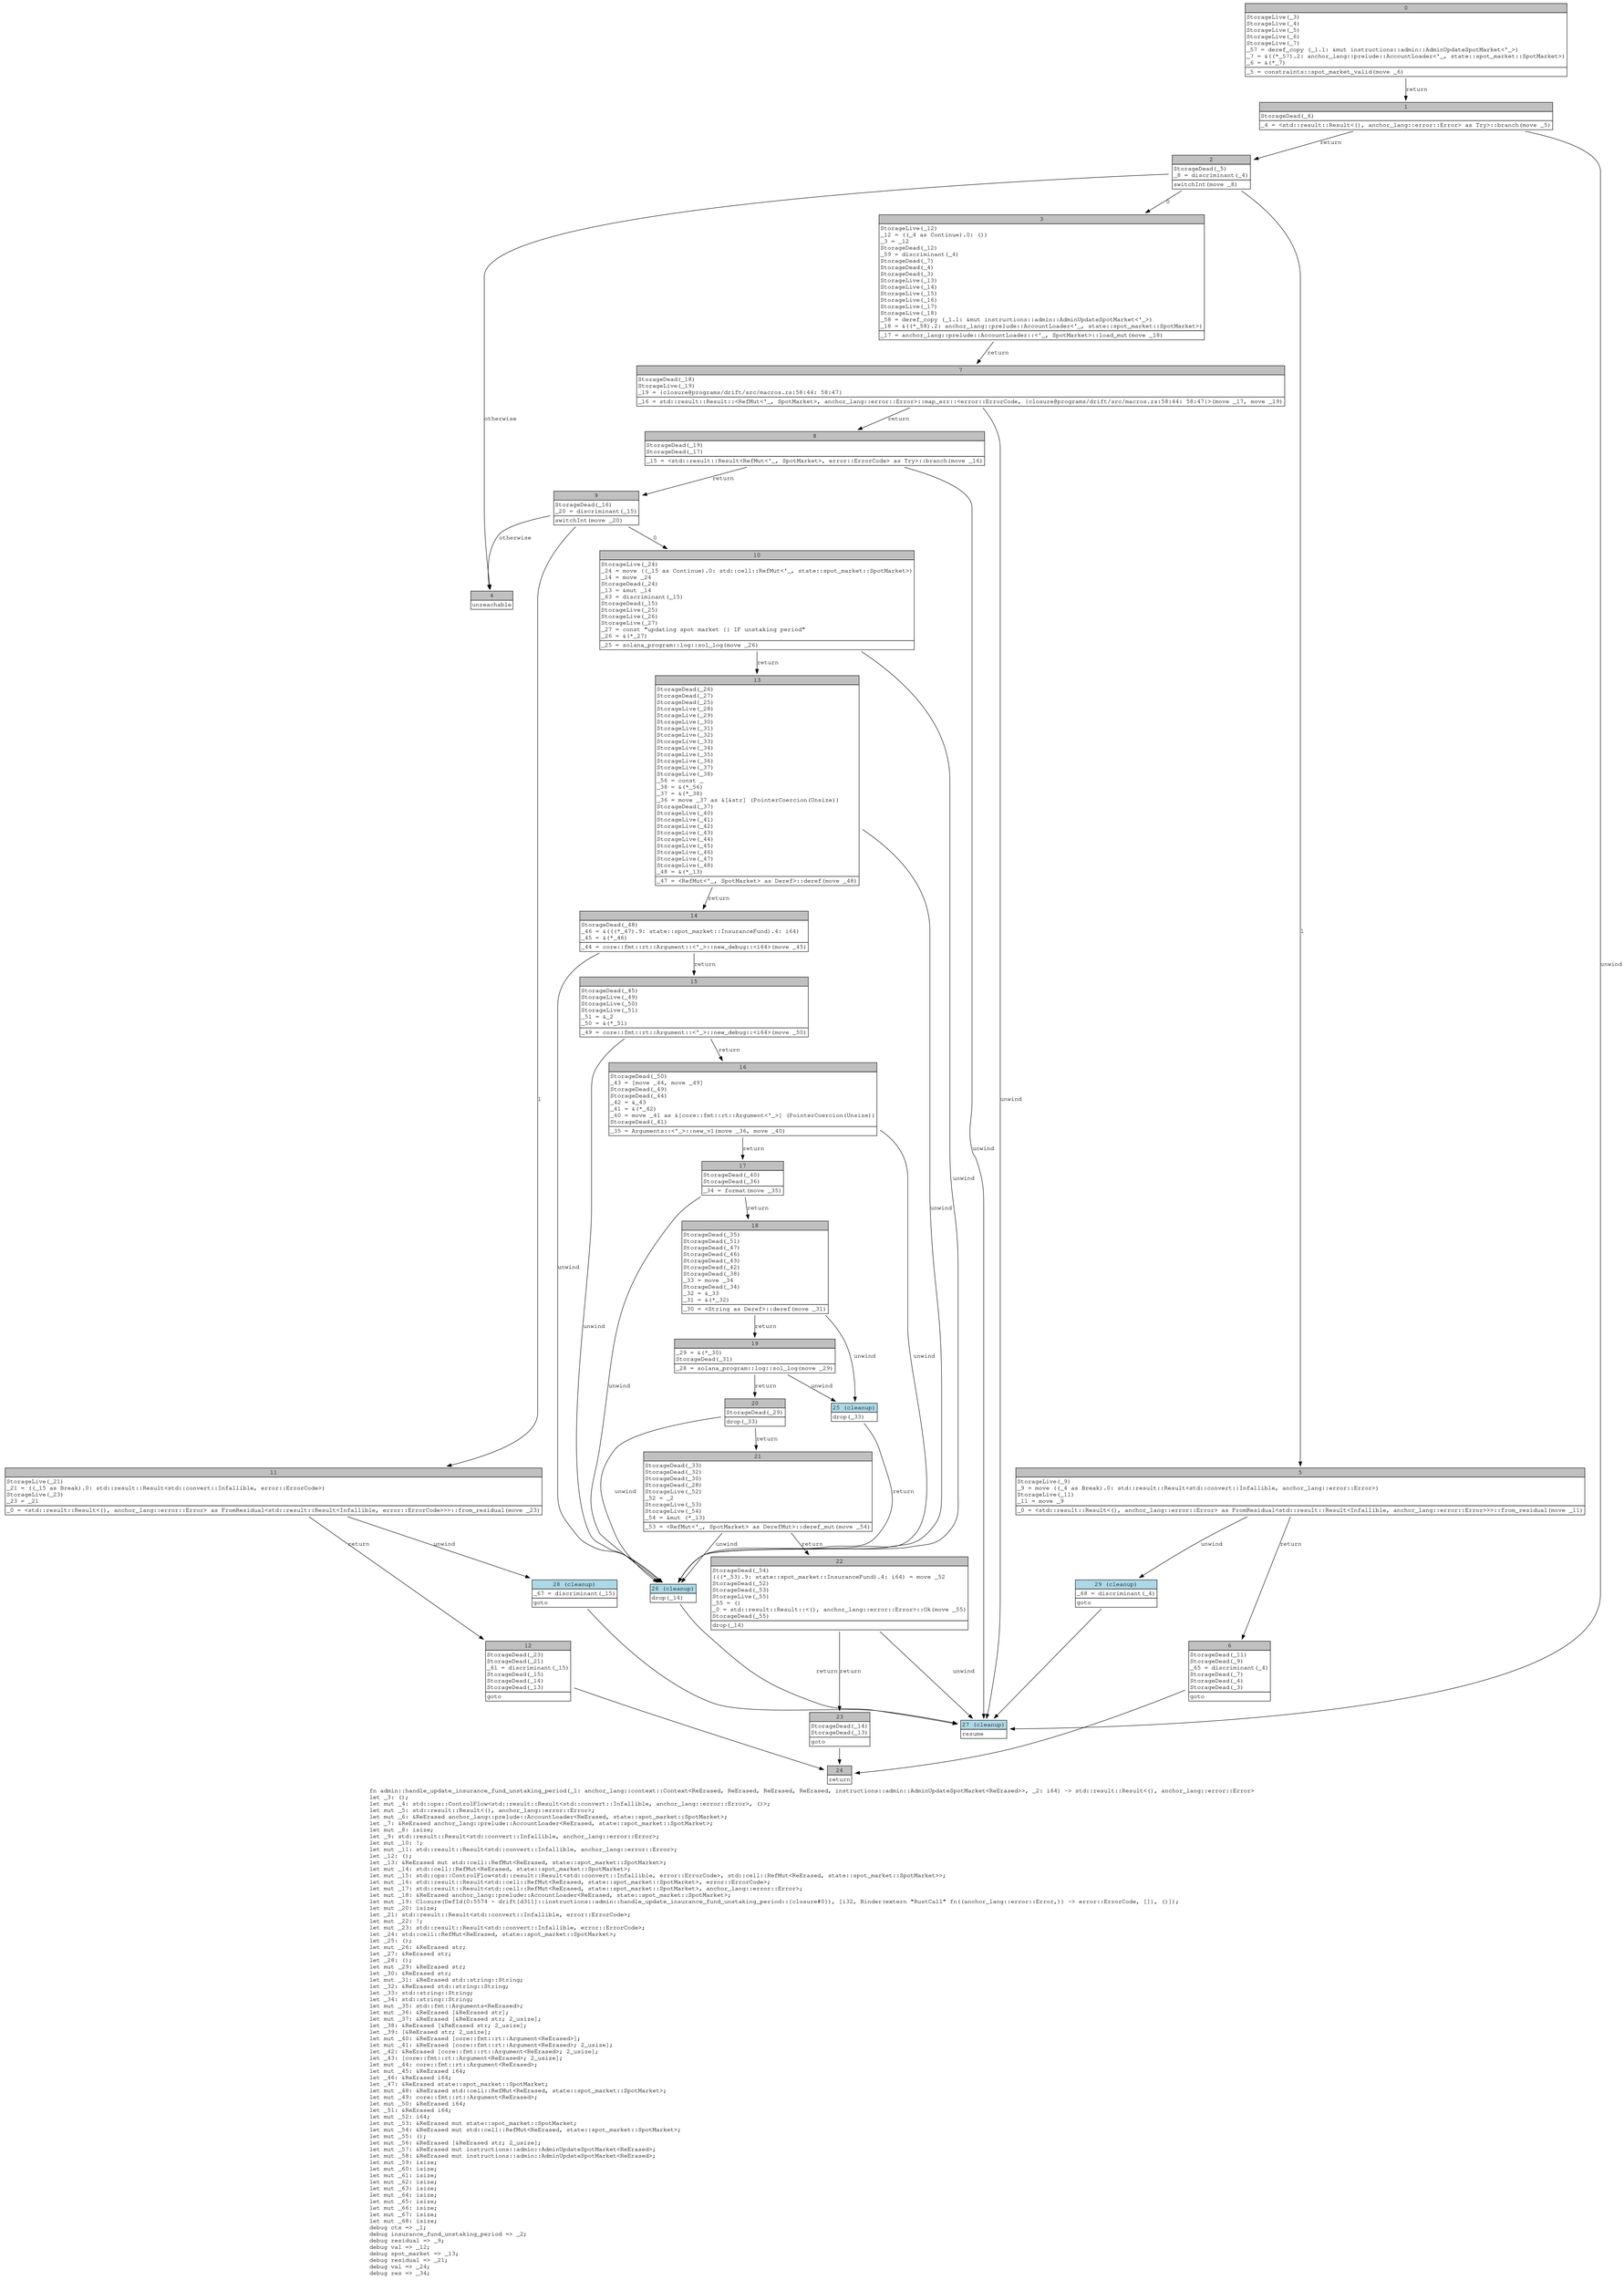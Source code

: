 digraph Mir_0_5573 {
    graph [fontname="Courier, monospace"];
    node [fontname="Courier, monospace"];
    edge [fontname="Courier, monospace"];
    label=<fn admin::handle_update_insurance_fund_unstaking_period(_1: anchor_lang::context::Context&lt;ReErased, ReErased, ReErased, ReErased, instructions::admin::AdminUpdateSpotMarket&lt;ReErased&gt;&gt;, _2: i64) -&gt; std::result::Result&lt;(), anchor_lang::error::Error&gt;<br align="left"/>let _3: ();<br align="left"/>let mut _4: std::ops::ControlFlow&lt;std::result::Result&lt;std::convert::Infallible, anchor_lang::error::Error&gt;, ()&gt;;<br align="left"/>let mut _5: std::result::Result&lt;(), anchor_lang::error::Error&gt;;<br align="left"/>let mut _6: &amp;ReErased anchor_lang::prelude::AccountLoader&lt;ReErased, state::spot_market::SpotMarket&gt;;<br align="left"/>let _7: &amp;ReErased anchor_lang::prelude::AccountLoader&lt;ReErased, state::spot_market::SpotMarket&gt;;<br align="left"/>let mut _8: isize;<br align="left"/>let _9: std::result::Result&lt;std::convert::Infallible, anchor_lang::error::Error&gt;;<br align="left"/>let mut _10: !;<br align="left"/>let mut _11: std::result::Result&lt;std::convert::Infallible, anchor_lang::error::Error&gt;;<br align="left"/>let _12: ();<br align="left"/>let _13: &amp;ReErased mut std::cell::RefMut&lt;ReErased, state::spot_market::SpotMarket&gt;;<br align="left"/>let mut _14: std::cell::RefMut&lt;ReErased, state::spot_market::SpotMarket&gt;;<br align="left"/>let mut _15: std::ops::ControlFlow&lt;std::result::Result&lt;std::convert::Infallible, error::ErrorCode&gt;, std::cell::RefMut&lt;ReErased, state::spot_market::SpotMarket&gt;&gt;;<br align="left"/>let mut _16: std::result::Result&lt;std::cell::RefMut&lt;ReErased, state::spot_market::SpotMarket&gt;, error::ErrorCode&gt;;<br align="left"/>let mut _17: std::result::Result&lt;std::cell::RefMut&lt;ReErased, state::spot_market::SpotMarket&gt;, anchor_lang::error::Error&gt;;<br align="left"/>let mut _18: &amp;ReErased anchor_lang::prelude::AccountLoader&lt;ReErased, state::spot_market::SpotMarket&gt;;<br align="left"/>let mut _19: Closure(DefId(0:5574 ~ drift[d311]::instructions::admin::handle_update_insurance_fund_unstaking_period::{closure#0}), [i32, Binder(extern &quot;RustCall&quot; fn((anchor_lang::error::Error,)) -&gt; error::ErrorCode, []), ()]);<br align="left"/>let mut _20: isize;<br align="left"/>let _21: std::result::Result&lt;std::convert::Infallible, error::ErrorCode&gt;;<br align="left"/>let mut _22: !;<br align="left"/>let mut _23: std::result::Result&lt;std::convert::Infallible, error::ErrorCode&gt;;<br align="left"/>let _24: std::cell::RefMut&lt;ReErased, state::spot_market::SpotMarket&gt;;<br align="left"/>let _25: ();<br align="left"/>let mut _26: &amp;ReErased str;<br align="left"/>let _27: &amp;ReErased str;<br align="left"/>let _28: ();<br align="left"/>let mut _29: &amp;ReErased str;<br align="left"/>let _30: &amp;ReErased str;<br align="left"/>let mut _31: &amp;ReErased std::string::String;<br align="left"/>let _32: &amp;ReErased std::string::String;<br align="left"/>let _33: std::string::String;<br align="left"/>let _34: std::string::String;<br align="left"/>let mut _35: std::fmt::Arguments&lt;ReErased&gt;;<br align="left"/>let mut _36: &amp;ReErased [&amp;ReErased str];<br align="left"/>let mut _37: &amp;ReErased [&amp;ReErased str; 2_usize];<br align="left"/>let _38: &amp;ReErased [&amp;ReErased str; 2_usize];<br align="left"/>let _39: [&amp;ReErased str; 2_usize];<br align="left"/>let mut _40: &amp;ReErased [core::fmt::rt::Argument&lt;ReErased&gt;];<br align="left"/>let mut _41: &amp;ReErased [core::fmt::rt::Argument&lt;ReErased&gt;; 2_usize];<br align="left"/>let _42: &amp;ReErased [core::fmt::rt::Argument&lt;ReErased&gt;; 2_usize];<br align="left"/>let _43: [core::fmt::rt::Argument&lt;ReErased&gt;; 2_usize];<br align="left"/>let mut _44: core::fmt::rt::Argument&lt;ReErased&gt;;<br align="left"/>let mut _45: &amp;ReErased i64;<br align="left"/>let _46: &amp;ReErased i64;<br align="left"/>let _47: &amp;ReErased state::spot_market::SpotMarket;<br align="left"/>let mut _48: &amp;ReErased std::cell::RefMut&lt;ReErased, state::spot_market::SpotMarket&gt;;<br align="left"/>let mut _49: core::fmt::rt::Argument&lt;ReErased&gt;;<br align="left"/>let mut _50: &amp;ReErased i64;<br align="left"/>let _51: &amp;ReErased i64;<br align="left"/>let mut _52: i64;<br align="left"/>let mut _53: &amp;ReErased mut state::spot_market::SpotMarket;<br align="left"/>let mut _54: &amp;ReErased mut std::cell::RefMut&lt;ReErased, state::spot_market::SpotMarket&gt;;<br align="left"/>let mut _55: ();<br align="left"/>let mut _56: &amp;ReErased [&amp;ReErased str; 2_usize];<br align="left"/>let mut _57: &amp;ReErased mut instructions::admin::AdminUpdateSpotMarket&lt;ReErased&gt;;<br align="left"/>let mut _58: &amp;ReErased mut instructions::admin::AdminUpdateSpotMarket&lt;ReErased&gt;;<br align="left"/>let mut _59: isize;<br align="left"/>let mut _60: isize;<br align="left"/>let mut _61: isize;<br align="left"/>let mut _62: isize;<br align="left"/>let mut _63: isize;<br align="left"/>let mut _64: isize;<br align="left"/>let mut _65: isize;<br align="left"/>let mut _66: isize;<br align="left"/>let mut _67: isize;<br align="left"/>let mut _68: isize;<br align="left"/>debug ctx =&gt; _1;<br align="left"/>debug insurance_fund_unstaking_period =&gt; _2;<br align="left"/>debug residual =&gt; _9;<br align="left"/>debug val =&gt; _12;<br align="left"/>debug spot_market =&gt; _13;<br align="left"/>debug residual =&gt; _21;<br align="left"/>debug val =&gt; _24;<br align="left"/>debug res =&gt; _34;<br align="left"/>>;
    bb0__0_5573 [shape="none", label=<<table border="0" cellborder="1" cellspacing="0"><tr><td bgcolor="gray" align="center" colspan="1">0</td></tr><tr><td align="left" balign="left">StorageLive(_3)<br/>StorageLive(_4)<br/>StorageLive(_5)<br/>StorageLive(_6)<br/>StorageLive(_7)<br/>_57 = deref_copy (_1.1: &amp;mut instructions::admin::AdminUpdateSpotMarket&lt;'_&gt;)<br/>_7 = &amp;((*_57).2: anchor_lang::prelude::AccountLoader&lt;'_, state::spot_market::SpotMarket&gt;)<br/>_6 = &amp;(*_7)<br/></td></tr><tr><td align="left">_5 = constraints::spot_market_valid(move _6)</td></tr></table>>];
    bb1__0_5573 [shape="none", label=<<table border="0" cellborder="1" cellspacing="0"><tr><td bgcolor="gray" align="center" colspan="1">1</td></tr><tr><td align="left" balign="left">StorageDead(_6)<br/></td></tr><tr><td align="left">_4 = &lt;std::result::Result&lt;(), anchor_lang::error::Error&gt; as Try&gt;::branch(move _5)</td></tr></table>>];
    bb2__0_5573 [shape="none", label=<<table border="0" cellborder="1" cellspacing="0"><tr><td bgcolor="gray" align="center" colspan="1">2</td></tr><tr><td align="left" balign="left">StorageDead(_5)<br/>_8 = discriminant(_4)<br/></td></tr><tr><td align="left">switchInt(move _8)</td></tr></table>>];
    bb3__0_5573 [shape="none", label=<<table border="0" cellborder="1" cellspacing="0"><tr><td bgcolor="gray" align="center" colspan="1">3</td></tr><tr><td align="left" balign="left">StorageLive(_12)<br/>_12 = ((_4 as Continue).0: ())<br/>_3 = _12<br/>StorageDead(_12)<br/>_59 = discriminant(_4)<br/>StorageDead(_7)<br/>StorageDead(_4)<br/>StorageDead(_3)<br/>StorageLive(_13)<br/>StorageLive(_14)<br/>StorageLive(_15)<br/>StorageLive(_16)<br/>StorageLive(_17)<br/>StorageLive(_18)<br/>_58 = deref_copy (_1.1: &amp;mut instructions::admin::AdminUpdateSpotMarket&lt;'_&gt;)<br/>_18 = &amp;((*_58).2: anchor_lang::prelude::AccountLoader&lt;'_, state::spot_market::SpotMarket&gt;)<br/></td></tr><tr><td align="left">_17 = anchor_lang::prelude::AccountLoader::&lt;'_, SpotMarket&gt;::load_mut(move _18)</td></tr></table>>];
    bb4__0_5573 [shape="none", label=<<table border="0" cellborder="1" cellspacing="0"><tr><td bgcolor="gray" align="center" colspan="1">4</td></tr><tr><td align="left">unreachable</td></tr></table>>];
    bb5__0_5573 [shape="none", label=<<table border="0" cellborder="1" cellspacing="0"><tr><td bgcolor="gray" align="center" colspan="1">5</td></tr><tr><td align="left" balign="left">StorageLive(_9)<br/>_9 = move ((_4 as Break).0: std::result::Result&lt;std::convert::Infallible, anchor_lang::error::Error&gt;)<br/>StorageLive(_11)<br/>_11 = move _9<br/></td></tr><tr><td align="left">_0 = &lt;std::result::Result&lt;(), anchor_lang::error::Error&gt; as FromResidual&lt;std::result::Result&lt;Infallible, anchor_lang::error::Error&gt;&gt;&gt;::from_residual(move _11)</td></tr></table>>];
    bb6__0_5573 [shape="none", label=<<table border="0" cellborder="1" cellspacing="0"><tr><td bgcolor="gray" align="center" colspan="1">6</td></tr><tr><td align="left" balign="left">StorageDead(_11)<br/>StorageDead(_9)<br/>_65 = discriminant(_4)<br/>StorageDead(_7)<br/>StorageDead(_4)<br/>StorageDead(_3)<br/></td></tr><tr><td align="left">goto</td></tr></table>>];
    bb7__0_5573 [shape="none", label=<<table border="0" cellborder="1" cellspacing="0"><tr><td bgcolor="gray" align="center" colspan="1">7</td></tr><tr><td align="left" balign="left">StorageDead(_18)<br/>StorageLive(_19)<br/>_19 = {closure@programs/drift/src/macros.rs:58:44: 58:47}<br/></td></tr><tr><td align="left">_16 = std::result::Result::&lt;RefMut&lt;'_, SpotMarket&gt;, anchor_lang::error::Error&gt;::map_err::&lt;error::ErrorCode, {closure@programs/drift/src/macros.rs:58:44: 58:47}&gt;(move _17, move _19)</td></tr></table>>];
    bb8__0_5573 [shape="none", label=<<table border="0" cellborder="1" cellspacing="0"><tr><td bgcolor="gray" align="center" colspan="1">8</td></tr><tr><td align="left" balign="left">StorageDead(_19)<br/>StorageDead(_17)<br/></td></tr><tr><td align="left">_15 = &lt;std::result::Result&lt;RefMut&lt;'_, SpotMarket&gt;, error::ErrorCode&gt; as Try&gt;::branch(move _16)</td></tr></table>>];
    bb9__0_5573 [shape="none", label=<<table border="0" cellborder="1" cellspacing="0"><tr><td bgcolor="gray" align="center" colspan="1">9</td></tr><tr><td align="left" balign="left">StorageDead(_16)<br/>_20 = discriminant(_15)<br/></td></tr><tr><td align="left">switchInt(move _20)</td></tr></table>>];
    bb10__0_5573 [shape="none", label=<<table border="0" cellborder="1" cellspacing="0"><tr><td bgcolor="gray" align="center" colspan="1">10</td></tr><tr><td align="left" balign="left">StorageLive(_24)<br/>_24 = move ((_15 as Continue).0: std::cell::RefMut&lt;'_, state::spot_market::SpotMarket&gt;)<br/>_14 = move _24<br/>StorageDead(_24)<br/>_13 = &amp;mut _14<br/>_63 = discriminant(_15)<br/>StorageDead(_15)<br/>StorageLive(_25)<br/>StorageLive(_26)<br/>StorageLive(_27)<br/>_27 = const &quot;updating spot market {} IF unstaking period&quot;<br/>_26 = &amp;(*_27)<br/></td></tr><tr><td align="left">_25 = solana_program::log::sol_log(move _26)</td></tr></table>>];
    bb11__0_5573 [shape="none", label=<<table border="0" cellborder="1" cellspacing="0"><tr><td bgcolor="gray" align="center" colspan="1">11</td></tr><tr><td align="left" balign="left">StorageLive(_21)<br/>_21 = ((_15 as Break).0: std::result::Result&lt;std::convert::Infallible, error::ErrorCode&gt;)<br/>StorageLive(_23)<br/>_23 = _21<br/></td></tr><tr><td align="left">_0 = &lt;std::result::Result&lt;(), anchor_lang::error::Error&gt; as FromResidual&lt;std::result::Result&lt;Infallible, error::ErrorCode&gt;&gt;&gt;::from_residual(move _23)</td></tr></table>>];
    bb12__0_5573 [shape="none", label=<<table border="0" cellborder="1" cellspacing="0"><tr><td bgcolor="gray" align="center" colspan="1">12</td></tr><tr><td align="left" balign="left">StorageDead(_23)<br/>StorageDead(_21)<br/>_61 = discriminant(_15)<br/>StorageDead(_15)<br/>StorageDead(_14)<br/>StorageDead(_13)<br/></td></tr><tr><td align="left">goto</td></tr></table>>];
    bb13__0_5573 [shape="none", label=<<table border="0" cellborder="1" cellspacing="0"><tr><td bgcolor="gray" align="center" colspan="1">13</td></tr><tr><td align="left" balign="left">StorageDead(_26)<br/>StorageDead(_27)<br/>StorageDead(_25)<br/>StorageLive(_28)<br/>StorageLive(_29)<br/>StorageLive(_30)<br/>StorageLive(_31)<br/>StorageLive(_32)<br/>StorageLive(_33)<br/>StorageLive(_34)<br/>StorageLive(_35)<br/>StorageLive(_36)<br/>StorageLive(_37)<br/>StorageLive(_38)<br/>_56 = const _<br/>_38 = &amp;(*_56)<br/>_37 = &amp;(*_38)<br/>_36 = move _37 as &amp;[&amp;str] (PointerCoercion(Unsize))<br/>StorageDead(_37)<br/>StorageLive(_40)<br/>StorageLive(_41)<br/>StorageLive(_42)<br/>StorageLive(_43)<br/>StorageLive(_44)<br/>StorageLive(_45)<br/>StorageLive(_46)<br/>StorageLive(_47)<br/>StorageLive(_48)<br/>_48 = &amp;(*_13)<br/></td></tr><tr><td align="left">_47 = &lt;RefMut&lt;'_, SpotMarket&gt; as Deref&gt;::deref(move _48)</td></tr></table>>];
    bb14__0_5573 [shape="none", label=<<table border="0" cellborder="1" cellspacing="0"><tr><td bgcolor="gray" align="center" colspan="1">14</td></tr><tr><td align="left" balign="left">StorageDead(_48)<br/>_46 = &amp;(((*_47).9: state::spot_market::InsuranceFund).4: i64)<br/>_45 = &amp;(*_46)<br/></td></tr><tr><td align="left">_44 = core::fmt::rt::Argument::&lt;'_&gt;::new_debug::&lt;i64&gt;(move _45)</td></tr></table>>];
    bb15__0_5573 [shape="none", label=<<table border="0" cellborder="1" cellspacing="0"><tr><td bgcolor="gray" align="center" colspan="1">15</td></tr><tr><td align="left" balign="left">StorageDead(_45)<br/>StorageLive(_49)<br/>StorageLive(_50)<br/>StorageLive(_51)<br/>_51 = &amp;_2<br/>_50 = &amp;(*_51)<br/></td></tr><tr><td align="left">_49 = core::fmt::rt::Argument::&lt;'_&gt;::new_debug::&lt;i64&gt;(move _50)</td></tr></table>>];
    bb16__0_5573 [shape="none", label=<<table border="0" cellborder="1" cellspacing="0"><tr><td bgcolor="gray" align="center" colspan="1">16</td></tr><tr><td align="left" balign="left">StorageDead(_50)<br/>_43 = [move _44, move _49]<br/>StorageDead(_49)<br/>StorageDead(_44)<br/>_42 = &amp;_43<br/>_41 = &amp;(*_42)<br/>_40 = move _41 as &amp;[core::fmt::rt::Argument&lt;'_&gt;] (PointerCoercion(Unsize))<br/>StorageDead(_41)<br/></td></tr><tr><td align="left">_35 = Arguments::&lt;'_&gt;::new_v1(move _36, move _40)</td></tr></table>>];
    bb17__0_5573 [shape="none", label=<<table border="0" cellborder="1" cellspacing="0"><tr><td bgcolor="gray" align="center" colspan="1">17</td></tr><tr><td align="left" balign="left">StorageDead(_40)<br/>StorageDead(_36)<br/></td></tr><tr><td align="left">_34 = format(move _35)</td></tr></table>>];
    bb18__0_5573 [shape="none", label=<<table border="0" cellborder="1" cellspacing="0"><tr><td bgcolor="gray" align="center" colspan="1">18</td></tr><tr><td align="left" balign="left">StorageDead(_35)<br/>StorageDead(_51)<br/>StorageDead(_47)<br/>StorageDead(_46)<br/>StorageDead(_43)<br/>StorageDead(_42)<br/>StorageDead(_38)<br/>_33 = move _34<br/>StorageDead(_34)<br/>_32 = &amp;_33<br/>_31 = &amp;(*_32)<br/></td></tr><tr><td align="left">_30 = &lt;String as Deref&gt;::deref(move _31)</td></tr></table>>];
    bb19__0_5573 [shape="none", label=<<table border="0" cellborder="1" cellspacing="0"><tr><td bgcolor="gray" align="center" colspan="1">19</td></tr><tr><td align="left" balign="left">_29 = &amp;(*_30)<br/>StorageDead(_31)<br/></td></tr><tr><td align="left">_28 = solana_program::log::sol_log(move _29)</td></tr></table>>];
    bb20__0_5573 [shape="none", label=<<table border="0" cellborder="1" cellspacing="0"><tr><td bgcolor="gray" align="center" colspan="1">20</td></tr><tr><td align="left" balign="left">StorageDead(_29)<br/></td></tr><tr><td align="left">drop(_33)</td></tr></table>>];
    bb21__0_5573 [shape="none", label=<<table border="0" cellborder="1" cellspacing="0"><tr><td bgcolor="gray" align="center" colspan="1">21</td></tr><tr><td align="left" balign="left">StorageDead(_33)<br/>StorageDead(_32)<br/>StorageDead(_30)<br/>StorageDead(_28)<br/>StorageLive(_52)<br/>_52 = _2<br/>StorageLive(_53)<br/>StorageLive(_54)<br/>_54 = &amp;mut (*_13)<br/></td></tr><tr><td align="left">_53 = &lt;RefMut&lt;'_, SpotMarket&gt; as DerefMut&gt;::deref_mut(move _54)</td></tr></table>>];
    bb22__0_5573 [shape="none", label=<<table border="0" cellborder="1" cellspacing="0"><tr><td bgcolor="gray" align="center" colspan="1">22</td></tr><tr><td align="left" balign="left">StorageDead(_54)<br/>(((*_53).9: state::spot_market::InsuranceFund).4: i64) = move _52<br/>StorageDead(_52)<br/>StorageDead(_53)<br/>StorageLive(_55)<br/>_55 = ()<br/>_0 = std::result::Result::&lt;(), anchor_lang::error::Error&gt;::Ok(move _55)<br/>StorageDead(_55)<br/></td></tr><tr><td align="left">drop(_14)</td></tr></table>>];
    bb23__0_5573 [shape="none", label=<<table border="0" cellborder="1" cellspacing="0"><tr><td bgcolor="gray" align="center" colspan="1">23</td></tr><tr><td align="left" balign="left">StorageDead(_14)<br/>StorageDead(_13)<br/></td></tr><tr><td align="left">goto</td></tr></table>>];
    bb24__0_5573 [shape="none", label=<<table border="0" cellborder="1" cellspacing="0"><tr><td bgcolor="gray" align="center" colspan="1">24</td></tr><tr><td align="left">return</td></tr></table>>];
    bb25__0_5573 [shape="none", label=<<table border="0" cellborder="1" cellspacing="0"><tr><td bgcolor="lightblue" align="center" colspan="1">25 (cleanup)</td></tr><tr><td align="left">drop(_33)</td></tr></table>>];
    bb26__0_5573 [shape="none", label=<<table border="0" cellborder="1" cellspacing="0"><tr><td bgcolor="lightblue" align="center" colspan="1">26 (cleanup)</td></tr><tr><td align="left">drop(_14)</td></tr></table>>];
    bb27__0_5573 [shape="none", label=<<table border="0" cellborder="1" cellspacing="0"><tr><td bgcolor="lightblue" align="center" colspan="1">27 (cleanup)</td></tr><tr><td align="left">resume</td></tr></table>>];
    bb28__0_5573 [shape="none", label=<<table border="0" cellborder="1" cellspacing="0"><tr><td bgcolor="lightblue" align="center" colspan="1">28 (cleanup)</td></tr><tr><td align="left" balign="left">_67 = discriminant(_15)<br/></td></tr><tr><td align="left">goto</td></tr></table>>];
    bb29__0_5573 [shape="none", label=<<table border="0" cellborder="1" cellspacing="0"><tr><td bgcolor="lightblue" align="center" colspan="1">29 (cleanup)</td></tr><tr><td align="left" balign="left">_68 = discriminant(_4)<br/></td></tr><tr><td align="left">goto</td></tr></table>>];
    bb0__0_5573 -> bb1__0_5573 [label="return"];
    bb1__0_5573 -> bb2__0_5573 [label="return"];
    bb1__0_5573 -> bb27__0_5573 [label="unwind"];
    bb2__0_5573 -> bb3__0_5573 [label="0"];
    bb2__0_5573 -> bb5__0_5573 [label="1"];
    bb2__0_5573 -> bb4__0_5573 [label="otherwise"];
    bb3__0_5573 -> bb7__0_5573 [label="return"];
    bb5__0_5573 -> bb6__0_5573 [label="return"];
    bb5__0_5573 -> bb29__0_5573 [label="unwind"];
    bb6__0_5573 -> bb24__0_5573 [label=""];
    bb7__0_5573 -> bb8__0_5573 [label="return"];
    bb7__0_5573 -> bb27__0_5573 [label="unwind"];
    bb8__0_5573 -> bb9__0_5573 [label="return"];
    bb8__0_5573 -> bb27__0_5573 [label="unwind"];
    bb9__0_5573 -> bb10__0_5573 [label="0"];
    bb9__0_5573 -> bb11__0_5573 [label="1"];
    bb9__0_5573 -> bb4__0_5573 [label="otherwise"];
    bb10__0_5573 -> bb13__0_5573 [label="return"];
    bb10__0_5573 -> bb26__0_5573 [label="unwind"];
    bb11__0_5573 -> bb12__0_5573 [label="return"];
    bb11__0_5573 -> bb28__0_5573 [label="unwind"];
    bb12__0_5573 -> bb24__0_5573 [label=""];
    bb13__0_5573 -> bb14__0_5573 [label="return"];
    bb13__0_5573 -> bb26__0_5573 [label="unwind"];
    bb14__0_5573 -> bb15__0_5573 [label="return"];
    bb14__0_5573 -> bb26__0_5573 [label="unwind"];
    bb15__0_5573 -> bb16__0_5573 [label="return"];
    bb15__0_5573 -> bb26__0_5573 [label="unwind"];
    bb16__0_5573 -> bb17__0_5573 [label="return"];
    bb16__0_5573 -> bb26__0_5573 [label="unwind"];
    bb17__0_5573 -> bb18__0_5573 [label="return"];
    bb17__0_5573 -> bb26__0_5573 [label="unwind"];
    bb18__0_5573 -> bb19__0_5573 [label="return"];
    bb18__0_5573 -> bb25__0_5573 [label="unwind"];
    bb19__0_5573 -> bb20__0_5573 [label="return"];
    bb19__0_5573 -> bb25__0_5573 [label="unwind"];
    bb20__0_5573 -> bb21__0_5573 [label="return"];
    bb20__0_5573 -> bb26__0_5573 [label="unwind"];
    bb21__0_5573 -> bb22__0_5573 [label="return"];
    bb21__0_5573 -> bb26__0_5573 [label="unwind"];
    bb22__0_5573 -> bb23__0_5573 [label="return"];
    bb22__0_5573 -> bb27__0_5573 [label="unwind"];
    bb23__0_5573 -> bb24__0_5573 [label=""];
    bb25__0_5573 -> bb26__0_5573 [label="return"];
    bb26__0_5573 -> bb27__0_5573 [label="return"];
    bb28__0_5573 -> bb27__0_5573 [label=""];
    bb29__0_5573 -> bb27__0_5573 [label=""];
}
